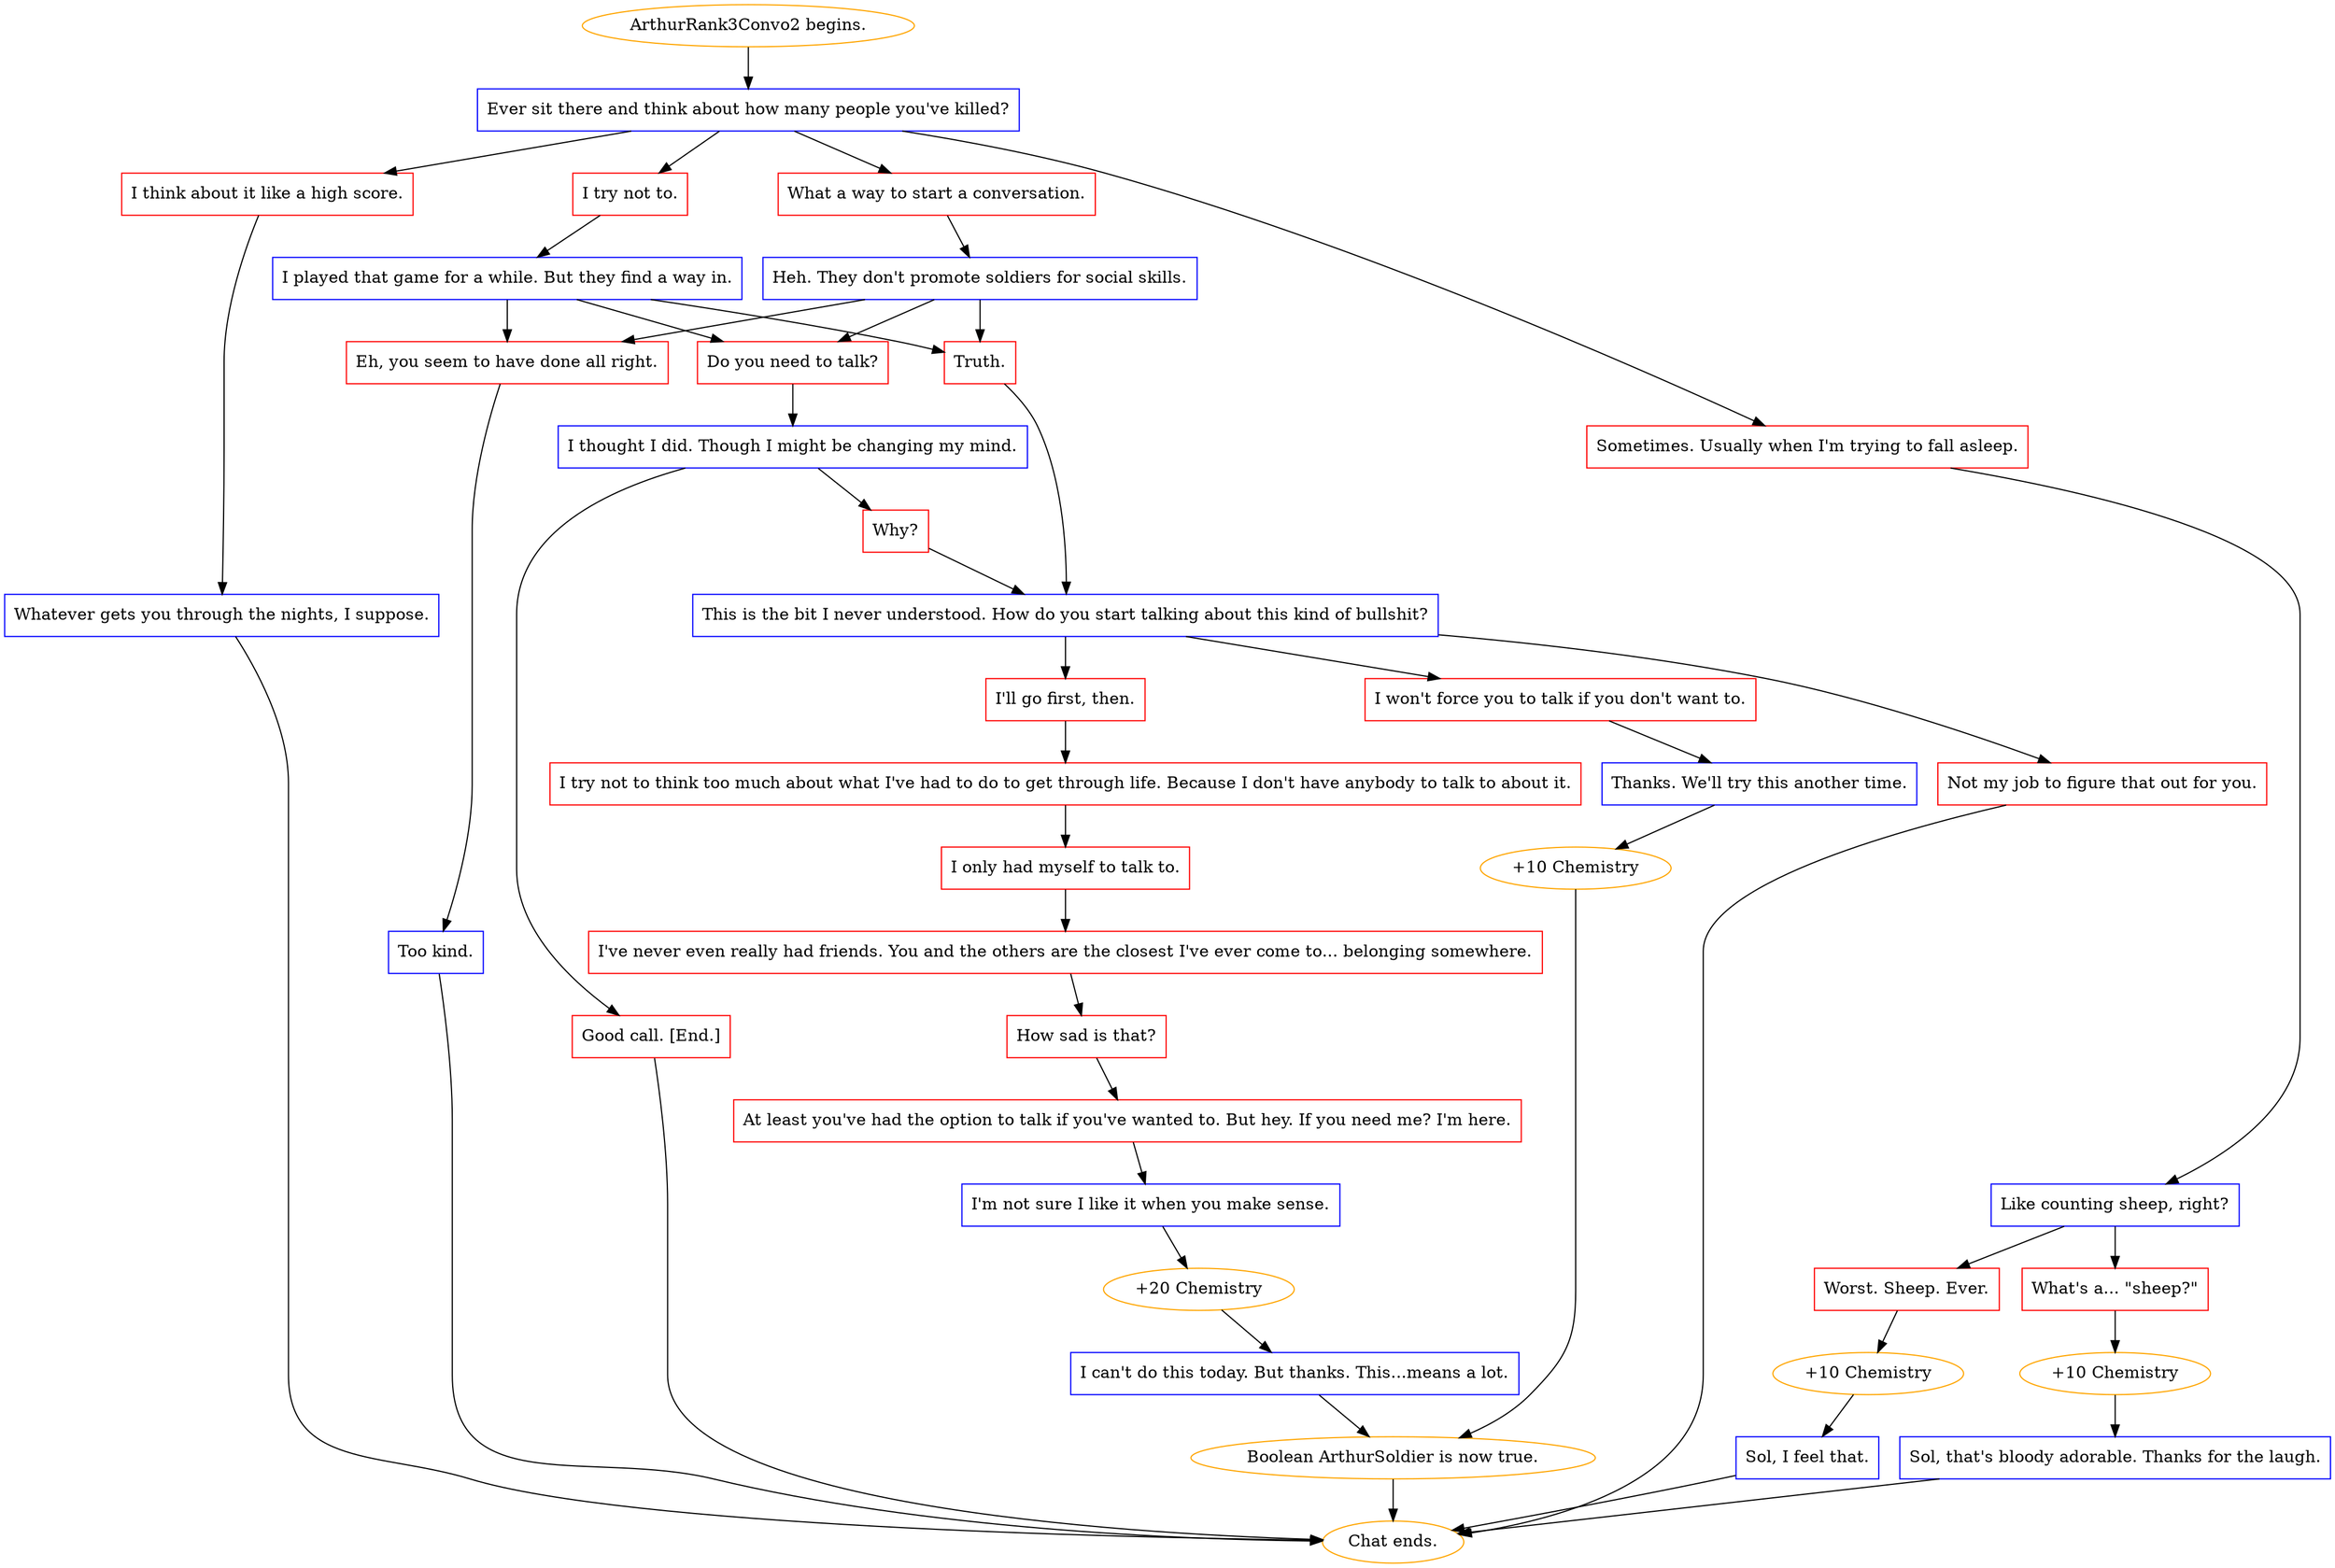 digraph {
	"ArthurRank3Convo2 begins." [color=orange];
		"ArthurRank3Convo2 begins." -> 393;
	393 [label="Ever sit there and think about how many people you've killed?",shape=box,color=blue];
		393 -> 394;
		393 -> 395;
		393 -> 396;
		393 -> 397;
	394 [label="I try not to.",shape=box,color=red];
		394 -> 401;
	395 [label="What a way to start a conversation.",shape=box,color=red];
		395 -> 400;
	396 [label="Sometimes. Usually when I'm trying to fall asleep.",shape=box,color=red];
		396 -> 399;
	397 [label="I think about it like a high score.",shape=box,color=red];
		397 -> 398;
	401 [label="I played that game for a while. But they find a way in.",shape=box,color=blue];
		401 -> 411;
		401 -> 413;
		401 -> 414;
	400 [label="Heh. They don't promote soldiers for social skills.",shape=box,color=blue];
		400 -> 411;
		400 -> 413;
		400 -> 414;
	399 [label="Like counting sheep, right?",shape=box,color=blue];
		399 -> 403;
		399 -> 404;
	398 [label="Whatever gets you through the nights, I suppose.",shape=box,color=blue];
		398 -> "Chat ends.";
	411 [label="Do you need to talk?",shape=box,color=red];
		411 -> 412;
	413 [label="Truth.",shape=box,color=red];
		413 -> 420;
	414 [label="Eh, you seem to have done all right.",shape=box,color=red];
		414 -> 415;
	403 [label="Worst. Sheep. Ever.",shape=box,color=red];
		403 -> 406;
	404 [label="What's a... \"sheep?\"",shape=box,color=red];
		404 -> 405;
	"Chat ends." [color=orange];
	412 [label="I thought I did. Though I might be changing my mind.",shape=box,color=blue];
		412 -> 418;
		412 -> 417;
	420 [label="This is the bit I never understood. How do you start talking about this kind of bullshit?",shape=box,color=blue];
		420 -> 421;
		420 -> 422;
		420 -> 423;
	415 [label="Too kind.",shape=box,color=blue];
		415 -> "Chat ends.";
	406 [label="+10 Chemistry",color=orange];
		406 -> 407;
	405 [label="+10 Chemistry",color=orange];
		405 -> 408;
	418 [label="Why?",shape=box,color=red];
		418 -> 420;
	417 [label="Good call. [End.]",shape=box,color=red];
		417 -> "Chat ends.";
	421 [label="I won't force you to talk if you don't want to.",shape=box,color=red];
		421 -> 424;
	422 [label="I'll go first, then.",shape=box,color=red];
		422 -> 428;
	423 [label="Not my job to figure that out for you.",shape=box,color=red];
		423 -> "Chat ends.";
	407 [label="Sol, I feel that.",shape=box,color=blue];
		407 -> "Chat ends.";
	408 [label="Sol, that's bloody adorable. Thanks for the laugh.",shape=box,color=blue];
		408 -> "Chat ends.";
	424 [label="Thanks. We'll try this another time.",shape=box,color=blue];
		424 -> 425;
	428 [label="I try not to think too much about what I've had to do to get through life. Because I don't have anybody to talk to about it.",shape=box,color=red];
		428 -> 429;
	425 [label="+10 Chemistry",color=orange];
		425 -> "/EE/Types/Engine/SetBooleanDialogueNode:ArthurSoldier:Chat ends.";
	429 [label="I only had myself to talk to.",shape=box,color=red];
		429 -> 430;
	"/EE/Types/Engine/SetBooleanDialogueNode:ArthurSoldier:Chat ends." [label="Boolean ArthurSoldier is now true.",color=orange];
		"/EE/Types/Engine/SetBooleanDialogueNode:ArthurSoldier:Chat ends." -> "Chat ends.";
	430 [label="I've never even really had friends. You and the others are the closest I've ever come to... belonging somewhere.",shape=box,color=red];
		430 -> 432;
	432 [label="How sad is that?",shape=box,color=red];
		432 -> 433;
	433 [label="At least you've had the option to talk if you've wanted to. But hey. If you need me? I'm here.",shape=box,color=red];
		433 -> 437;
	437 [label="I'm not sure I like it when you make sense.",shape=box,color=blue];
		437 -> 436;
	436 [label="+20 Chemistry",color=orange];
		436 -> 438;
	438 [label="I can't do this today. But thanks. This...means a lot.",shape=box,color=blue];
		438 -> "/EE/Types/Engine/SetBooleanDialogueNode:ArthurSoldier:Chat ends.";
}